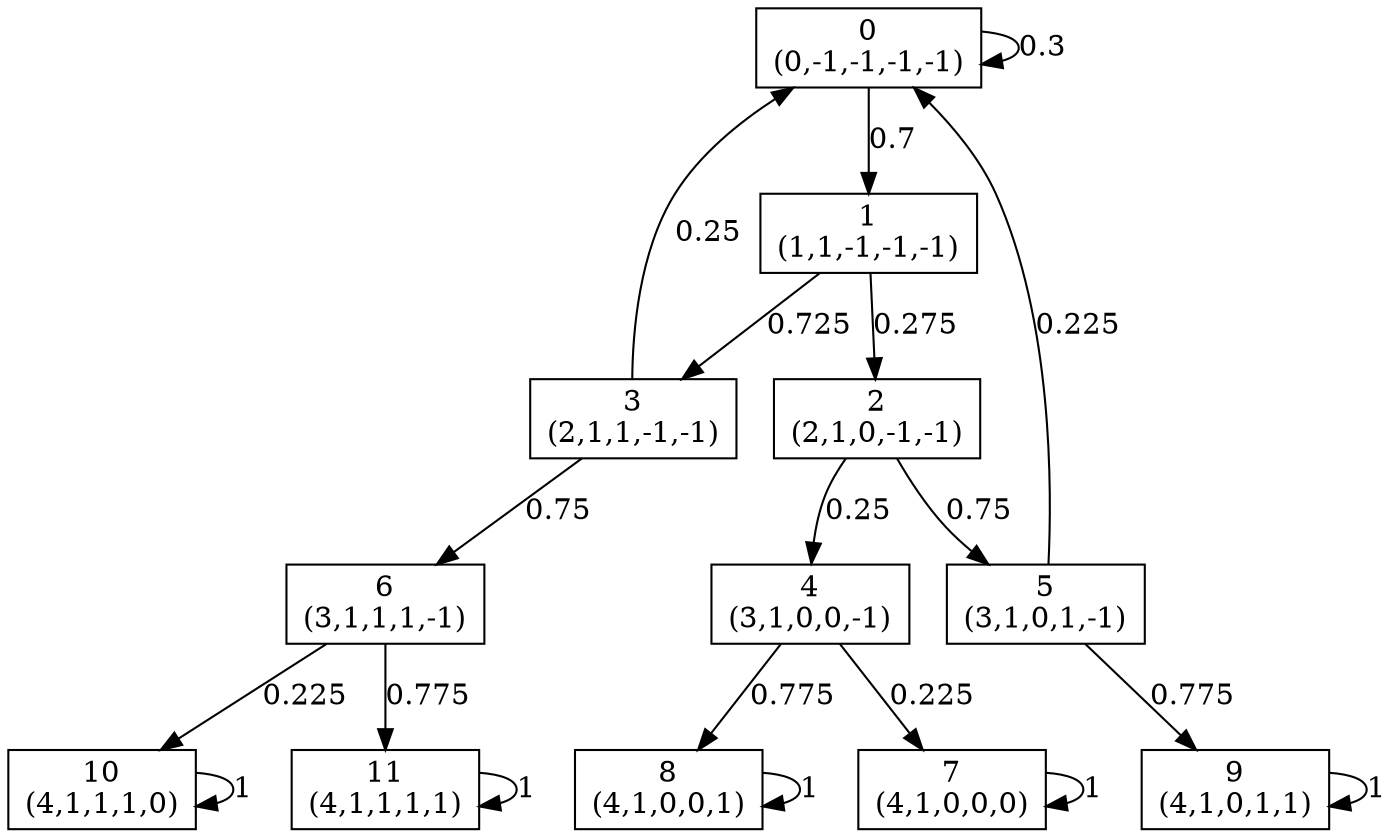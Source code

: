 digraph P {
node [shape=box];
0 -> 0 [ label="0.3" ];
0 -> 1 [ label="0.7" ];
1 -> 2 [ label="0.275" ];
1 -> 3 [ label="0.725" ];
2 -> 4 [ label="0.25" ];
2 -> 5 [ label="0.75" ];
3 -> 0 [ label="0.25" ];
3 -> 6 [ label="0.75" ];
4 -> 7 [ label="0.225" ];
4 -> 8 [ label="0.775" ];
5 -> 0 [ label="0.225" ];
5 -> 9 [ label="0.775" ];
6 -> 10 [ label="0.225" ];
6 -> 11 [ label="0.775" ];
7 -> 7 [ label="1" ];
8 -> 8 [ label="1" ];
9 -> 9 [ label="1" ];
10 -> 10 [ label="1" ];
11 -> 11 [ label="1" ];
0 [label="0\n(0,-1,-1,-1,-1)"];
1 [label="1\n(1,1,-1,-1,-1)"];
2 [label="2\n(2,1,0,-1,-1)"];
3 [label="3\n(2,1,1,-1,-1)"];
4 [label="4\n(3,1,0,0,-1)"];
5 [label="5\n(3,1,0,1,-1)"];
6 [label="6\n(3,1,1,1,-1)"];
7 [label="7\n(4,1,0,0,0)"];
8 [label="8\n(4,1,0,0,1)"];
9 [label="9\n(4,1,0,1,1)"];
10 [label="10\n(4,1,1,1,0)"];
11 [label="11\n(4,1,1,1,1)"];
}
